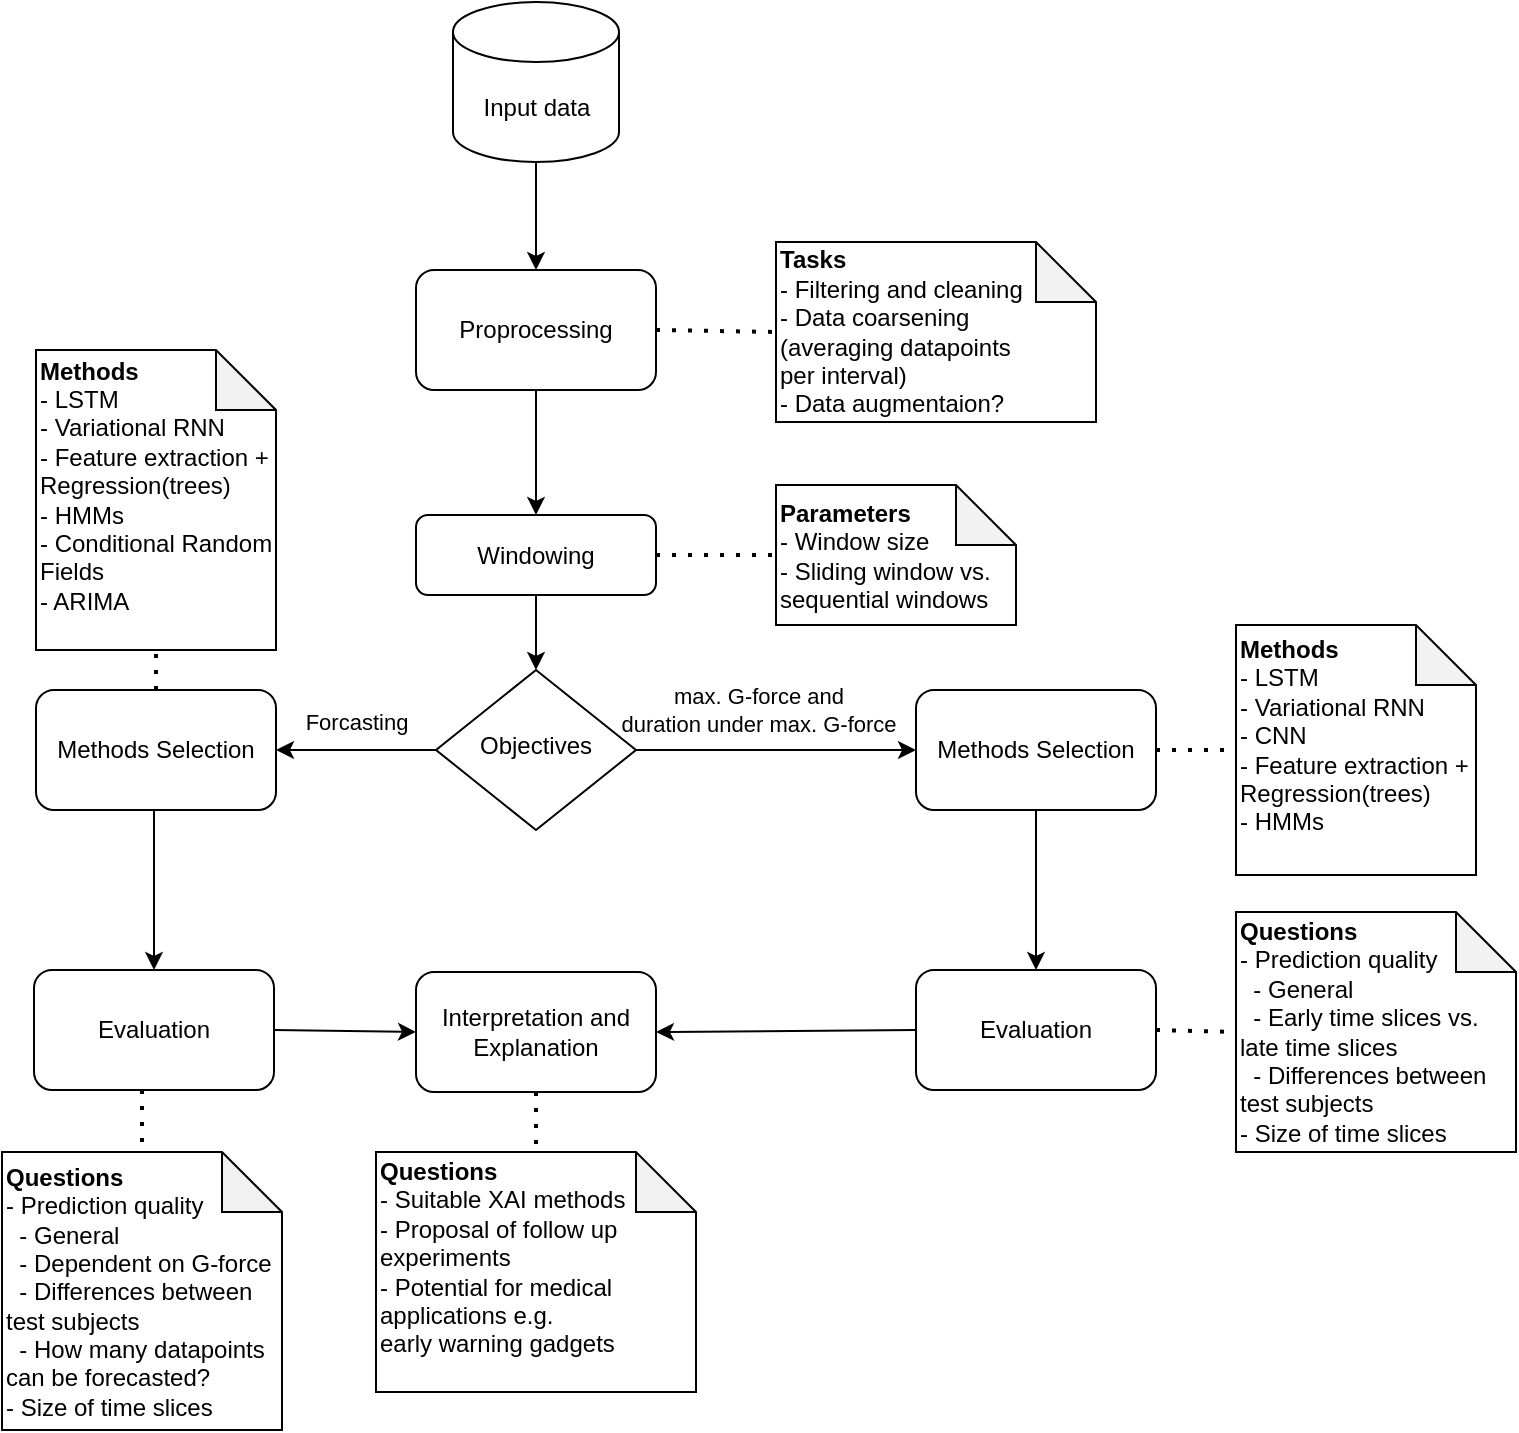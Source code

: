 <mxfile version="13.8.7" type="device"><diagram id="C5RBs43oDa-KdzZeNtuy" name="Page-1"><mxGraphModel dx="1102" dy="548" grid="1" gridSize="10" guides="1" tooltips="1" connect="1" arrows="1" fold="1" page="1" pageScale="1" pageWidth="827" pageHeight="1169" math="0" shadow="0"><root><mxCell id="WIyWlLk6GJQsqaUBKTNV-0"/><mxCell id="WIyWlLk6GJQsqaUBKTNV-1" parent="WIyWlLk6GJQsqaUBKTNV-0"/><mxCell id="WIyWlLk6GJQsqaUBKTNV-3" value="Windowing" style="rounded=1;whiteSpace=wrap;html=1;fontSize=12;glass=0;strokeWidth=1;shadow=0;" parent="WIyWlLk6GJQsqaUBKTNV-1" vertex="1"><mxGeometry x="247" y="306.5" width="120" height="40" as="geometry"/></mxCell><mxCell id="WIyWlLk6GJQsqaUBKTNV-10" value="Objectives" style="rhombus;whiteSpace=wrap;html=1;shadow=0;fontFamily=Helvetica;fontSize=12;align=center;strokeWidth=1;spacing=6;spacingTop=-4;" parent="WIyWlLk6GJQsqaUBKTNV-1" vertex="1"><mxGeometry x="257" y="384" width="100" height="80" as="geometry"/></mxCell><mxCell id="4lthHjmvju2jwomaH_x5-0" value="&lt;div align=&quot;left&quot;&gt;&lt;b&gt;Parameters&lt;/b&gt;&lt;br&gt;&lt;/div&gt;&lt;div align=&quot;left&quot;&gt;- Window size&lt;/div&gt;&lt;div align=&quot;left&quot;&gt;- Sliding window vs. sequential windows &lt;br&gt;&lt;/div&gt;" style="shape=note;whiteSpace=wrap;html=1;backgroundOutline=1;darkOpacity=0.05;align=left;" vertex="1" parent="WIyWlLk6GJQsqaUBKTNV-1"><mxGeometry x="427" y="291.5" width="120" height="70" as="geometry"/></mxCell><mxCell id="4lthHjmvju2jwomaH_x5-2" value="" style="endArrow=none;dashed=1;html=1;dashPattern=1 3;strokeWidth=2;exitX=1;exitY=0.5;exitDx=0;exitDy=0;entryX=0;entryY=0.5;entryDx=0;entryDy=0;entryPerimeter=0;" edge="1" parent="WIyWlLk6GJQsqaUBKTNV-1" source="WIyWlLk6GJQsqaUBKTNV-3" target="4lthHjmvju2jwomaH_x5-0"><mxGeometry width="50" height="50" relative="1" as="geometry"><mxPoint x="457" y="456.5" as="sourcePoint"/><mxPoint x="507" y="406.5" as="targetPoint"/></mxGeometry></mxCell><mxCell id="4lthHjmvju2jwomaH_x5-3" value="Proprocessing" style="rounded=1;whiteSpace=wrap;html=1;" vertex="1" parent="WIyWlLk6GJQsqaUBKTNV-1"><mxGeometry x="247" y="184" width="120" height="60" as="geometry"/></mxCell><mxCell id="4lthHjmvju2jwomaH_x5-4" value="&lt;div align=&quot;left&quot;&gt;&lt;b&gt;Tasks&lt;/b&gt;&lt;/div&gt;&lt;div align=&quot;left&quot;&gt;- Filtering and cleaning&lt;br&gt;&lt;/div&gt;&lt;div align=&quot;left&quot;&gt;- Data coarsening&lt;br&gt;(averaging datapoints &lt;br&gt;per interval)&lt;/div&gt;&lt;div align=&quot;left&quot;&gt;- Data augmentaion?&lt;br&gt;&lt;/div&gt;" style="shape=note;whiteSpace=wrap;html=1;backgroundOutline=1;darkOpacity=0.05;align=left;" vertex="1" parent="WIyWlLk6GJQsqaUBKTNV-1"><mxGeometry x="427" y="170" width="160" height="90" as="geometry"/></mxCell><mxCell id="4lthHjmvju2jwomaH_x5-6" value="" style="endArrow=classic;html=1;exitX=1;exitY=0.5;exitDx=0;exitDy=0;entryX=0;entryY=0.5;entryDx=0;entryDy=0;" edge="1" parent="WIyWlLk6GJQsqaUBKTNV-1" source="WIyWlLk6GJQsqaUBKTNV-10" target="4lthHjmvju2jwomaH_x5-10"><mxGeometry width="50" height="50" relative="1" as="geometry"><mxPoint x="417" y="354" as="sourcePoint"/><mxPoint x="507" y="424" as="targetPoint"/></mxGeometry></mxCell><mxCell id="4lthHjmvju2jwomaH_x5-7" value="max. G-force and &lt;br&gt;duration under max. G-force" style="edgeLabel;html=1;align=center;verticalAlign=middle;resizable=0;points=[];" vertex="1" connectable="0" parent="4lthHjmvju2jwomaH_x5-6"><mxGeometry x="-0.267" relative="1" as="geometry"><mxPoint x="9" y="-20" as="offset"/></mxGeometry></mxCell><mxCell id="4lthHjmvju2jwomaH_x5-8" value="" style="endArrow=classic;html=1;exitX=0;exitY=0.5;exitDx=0;exitDy=0;" edge="1" parent="WIyWlLk6GJQsqaUBKTNV-1" source="WIyWlLk6GJQsqaUBKTNV-10" target="4lthHjmvju2jwomaH_x5-9"><mxGeometry width="50" height="50" relative="1" as="geometry"><mxPoint x="307" y="454" as="sourcePoint"/><mxPoint x="87" y="424" as="targetPoint"/></mxGeometry></mxCell><mxCell id="4lthHjmvju2jwomaH_x5-17" value="Forcasting" style="edgeLabel;html=1;align=center;verticalAlign=middle;resizable=0;points=[];" vertex="1" connectable="0" parent="4lthHjmvju2jwomaH_x5-8"><mxGeometry x="0.4" y="-2" relative="1" as="geometry"><mxPoint x="16" y="-12" as="offset"/></mxGeometry></mxCell><mxCell id="4lthHjmvju2jwomaH_x5-9" value="Methods Selection" style="rounded=1;whiteSpace=wrap;html=1;" vertex="1" parent="WIyWlLk6GJQsqaUBKTNV-1"><mxGeometry x="57" y="394" width="120" height="60" as="geometry"/></mxCell><mxCell id="4lthHjmvju2jwomaH_x5-10" value="Methods Selection" style="rounded=1;whiteSpace=wrap;html=1;" vertex="1" parent="WIyWlLk6GJQsqaUBKTNV-1"><mxGeometry x="497" y="394" width="120" height="60" as="geometry"/></mxCell><mxCell id="4lthHjmvju2jwomaH_x5-11" value="&lt;div align=&quot;left&quot;&gt;&lt;b&gt;Methods&lt;/b&gt;&lt;br&gt;&lt;/div&gt;&lt;div align=&quot;left&quot;&gt;- LSTM&lt;br&gt;&lt;/div&gt;&lt;div align=&quot;left&quot;&gt;- Variational RNN&lt;/div&gt;&lt;div align=&quot;left&quot;&gt;- CNN&lt;br&gt;&lt;/div&gt;&lt;div align=&quot;left&quot;&gt;- Feature extraction + Regression(trees)&lt;/div&gt;&lt;div align=&quot;left&quot;&gt;- HMMs&lt;br&gt;&lt;/div&gt;&lt;div align=&quot;left&quot;&gt; &lt;br&gt;&lt;/div&gt;" style="shape=note;whiteSpace=wrap;html=1;backgroundOutline=1;darkOpacity=0.05;align=left;" vertex="1" parent="WIyWlLk6GJQsqaUBKTNV-1"><mxGeometry x="657" y="361.5" width="120" height="125" as="geometry"/></mxCell><mxCell id="4lthHjmvju2jwomaH_x5-12" value="" style="endArrow=none;dashed=1;html=1;dashPattern=1 3;strokeWidth=2;exitX=1;exitY=0.5;exitDx=0;exitDy=0;entryX=0;entryY=0.5;entryDx=0;entryDy=0;entryPerimeter=0;" edge="1" parent="WIyWlLk6GJQsqaUBKTNV-1" source="4lthHjmvju2jwomaH_x5-10" target="4lthHjmvju2jwomaH_x5-11"><mxGeometry width="50" height="50" relative="1" as="geometry"><mxPoint x="517" y="454" as="sourcePoint"/><mxPoint x="567" y="404" as="targetPoint"/></mxGeometry></mxCell><mxCell id="4lthHjmvju2jwomaH_x5-13" value="Evaluation" style="rounded=1;whiteSpace=wrap;html=1;" vertex="1" parent="WIyWlLk6GJQsqaUBKTNV-1"><mxGeometry x="497" y="534" width="120" height="60" as="geometry"/></mxCell><mxCell id="4lthHjmvju2jwomaH_x5-14" value="" style="endArrow=classic;html=1;exitX=0.5;exitY=1;exitDx=0;exitDy=0;entryX=0.5;entryY=0;entryDx=0;entryDy=0;" edge="1" parent="WIyWlLk6GJQsqaUBKTNV-1" source="4lthHjmvju2jwomaH_x5-10" target="4lthHjmvju2jwomaH_x5-13"><mxGeometry width="50" height="50" relative="1" as="geometry"><mxPoint x="377" y="454" as="sourcePoint"/><mxPoint x="427" y="404" as="targetPoint"/></mxGeometry></mxCell><mxCell id="4lthHjmvju2jwomaH_x5-15" value="&lt;div align=&quot;left&quot;&gt;&lt;b&gt;Questions&lt;/b&gt;&lt;br&gt;&lt;/div&gt;&lt;div align=&quot;left&quot;&gt;- Prediction quality&lt;/div&gt;&lt;div align=&quot;left&quot;&gt;&amp;nbsp; - General&lt;/div&gt;&lt;div align=&quot;left&quot;&gt;&amp;nbsp; - Early time slices vs.&amp;nbsp;&amp;nbsp; late time slices&lt;/div&gt;&lt;div align=&quot;left&quot;&gt;&amp;nbsp; - Differences between test subjects&lt;br&gt;&lt;/div&gt;&lt;div align=&quot;left&quot;&gt;- Size of time slices&lt;br&gt;&lt;/div&gt;" style="shape=note;whiteSpace=wrap;html=1;backgroundOutline=1;darkOpacity=0.05;align=left;" vertex="1" parent="WIyWlLk6GJQsqaUBKTNV-1"><mxGeometry x="657" y="505" width="140" height="120" as="geometry"/></mxCell><mxCell id="4lthHjmvju2jwomaH_x5-16" value="" style="endArrow=none;dashed=1;html=1;dashPattern=1 3;strokeWidth=2;exitX=1;exitY=0.5;exitDx=0;exitDy=0;entryX=0;entryY=0.5;entryDx=0;entryDy=0;entryPerimeter=0;" edge="1" parent="WIyWlLk6GJQsqaUBKTNV-1" source="4lthHjmvju2jwomaH_x5-13" target="4lthHjmvju2jwomaH_x5-15"><mxGeometry width="50" height="50" relative="1" as="geometry"><mxPoint x="377" y="454" as="sourcePoint"/><mxPoint x="427" y="404" as="targetPoint"/></mxGeometry></mxCell><mxCell id="4lthHjmvju2jwomaH_x5-18" value="&lt;div align=&quot;left&quot;&gt;&lt;b&gt;Methods&lt;/b&gt;&lt;br&gt;&lt;/div&gt;&lt;div align=&quot;left&quot;&gt;- LSTM&lt;br&gt;&lt;/div&gt;&lt;div align=&quot;left&quot;&gt;- Variational RNN&lt;/div&gt;&lt;div align=&quot;left&quot;&gt;- Feature extraction + Regression(trees)&lt;/div&gt;&lt;div align=&quot;left&quot;&gt;- HMMs&lt;/div&gt;&lt;div align=&quot;left&quot;&gt;- Conditional Random Fields&lt;br&gt;&lt;/div&gt;&lt;div align=&quot;left&quot;&gt;- ARIMA&lt;br&gt;&lt;/div&gt;&lt;div align=&quot;left&quot;&gt; &lt;br&gt;&lt;/div&gt;" style="shape=note;whiteSpace=wrap;html=1;backgroundOutline=1;darkOpacity=0.05;align=left;" vertex="1" parent="WIyWlLk6GJQsqaUBKTNV-1"><mxGeometry x="57" y="224" width="120" height="150" as="geometry"/></mxCell><mxCell id="4lthHjmvju2jwomaH_x5-19" value="" style="endArrow=none;dashed=1;html=1;dashPattern=1 3;strokeWidth=2;exitX=0.5;exitY=0;exitDx=0;exitDy=0;entryX=0.5;entryY=1;entryDx=0;entryDy=0;entryPerimeter=0;" edge="1" parent="WIyWlLk6GJQsqaUBKTNV-1" source="4lthHjmvju2jwomaH_x5-9" target="4lthHjmvju2jwomaH_x5-18"><mxGeometry width="50" height="50" relative="1" as="geometry"><mxPoint x="447" y="484" as="sourcePoint"/><mxPoint x="497" y="434" as="targetPoint"/></mxGeometry></mxCell><mxCell id="4lthHjmvju2jwomaH_x5-20" value="Evaluation" style="rounded=1;whiteSpace=wrap;html=1;" vertex="1" parent="WIyWlLk6GJQsqaUBKTNV-1"><mxGeometry x="56" y="534" width="120" height="60" as="geometry"/></mxCell><mxCell id="4lthHjmvju2jwomaH_x5-21" value="" style="endArrow=classic;html=1;entryX=0.5;entryY=0;entryDx=0;entryDy=0;" edge="1" parent="WIyWlLk6GJQsqaUBKTNV-1" target="4lthHjmvju2jwomaH_x5-20"><mxGeometry width="50" height="50" relative="1" as="geometry"><mxPoint x="116" y="454" as="sourcePoint"/><mxPoint x="497" y="434" as="targetPoint"/></mxGeometry></mxCell><mxCell id="4lthHjmvju2jwomaH_x5-22" value="&lt;div align=&quot;left&quot;&gt;&lt;b&gt;Questions&lt;/b&gt;&lt;br&gt;&lt;/div&gt;&lt;div align=&quot;left&quot;&gt;- Prediction quality&lt;/div&gt;&lt;div align=&quot;left&quot;&gt;&amp;nbsp; - General&lt;/div&gt;&lt;div align=&quot;left&quot;&gt;&amp;nbsp; - Dependent on G-force&lt;br&gt;&lt;/div&gt;&lt;div align=&quot;left&quot;&gt;&amp;nbsp; - Differences between test subjects&lt;/div&gt;&lt;div align=&quot;left&quot;&gt;&amp;nbsp; - How many datapoints&lt;br&gt;can be forecasted?&lt;br&gt;&lt;/div&gt;&lt;div align=&quot;left&quot;&gt;- Size of time slices&lt;br&gt;&lt;/div&gt;" style="shape=note;whiteSpace=wrap;html=1;backgroundOutline=1;darkOpacity=0.05;align=left;" vertex="1" parent="WIyWlLk6GJQsqaUBKTNV-1"><mxGeometry x="40" y="625" width="140" height="139" as="geometry"/></mxCell><mxCell id="4lthHjmvju2jwomaH_x5-23" value="" style="endArrow=none;dashed=1;html=1;dashPattern=1 3;strokeWidth=2;exitX=0.45;exitY=1;exitDx=0;exitDy=0;exitPerimeter=0;entryX=0.5;entryY=0;entryDx=0;entryDy=0;entryPerimeter=0;" edge="1" parent="WIyWlLk6GJQsqaUBKTNV-1" source="4lthHjmvju2jwomaH_x5-20" target="4lthHjmvju2jwomaH_x5-22"><mxGeometry width="50" height="50" relative="1" as="geometry"><mxPoint x="447" y="634" as="sourcePoint"/><mxPoint x="257" y="674" as="targetPoint"/></mxGeometry></mxCell><mxCell id="4lthHjmvju2jwomaH_x5-32" value="Interpretation and Explanation" style="rounded=1;whiteSpace=wrap;html=1;" vertex="1" parent="WIyWlLk6GJQsqaUBKTNV-1"><mxGeometry x="247" y="535" width="120" height="60" as="geometry"/></mxCell><mxCell id="4lthHjmvju2jwomaH_x5-33" value="&lt;div align=&quot;left&quot;&gt;&lt;b&gt;Questions&lt;/b&gt;&lt;br&gt;&lt;/div&gt;&lt;div align=&quot;left&quot;&gt;- Suitable XAI methods&lt;/div&gt;&lt;div align=&quot;left&quot;&gt;- Proposal of follow up experiments&lt;/div&gt;&lt;div align=&quot;left&quot;&gt;- Potential for medical &lt;br&gt;applications e.g. &lt;br&gt;early warning gadgets&lt;br&gt;&lt;/div&gt;&lt;div align=&quot;left&quot;&gt;&lt;br&gt;&lt;/div&gt;" style="shape=note;whiteSpace=wrap;html=1;backgroundOutline=1;darkOpacity=0.05;align=left;" vertex="1" parent="WIyWlLk6GJQsqaUBKTNV-1"><mxGeometry x="227" y="625" width="160" height="120" as="geometry"/></mxCell><mxCell id="4lthHjmvju2jwomaH_x5-34" value="" style="endArrow=none;dashed=1;html=1;dashPattern=1 3;strokeWidth=2;exitX=0.5;exitY=1;exitDx=0;exitDy=0;entryX=0.5;entryY=0;entryDx=0;entryDy=0;entryPerimeter=0;" edge="1" parent="WIyWlLk6GJQsqaUBKTNV-1" source="4lthHjmvju2jwomaH_x5-32" target="4lthHjmvju2jwomaH_x5-33"><mxGeometry width="50" height="50" relative="1" as="geometry"><mxPoint x="447" y="634" as="sourcePoint"/><mxPoint x="497" y="584" as="targetPoint"/></mxGeometry></mxCell><mxCell id="4lthHjmvju2jwomaH_x5-35" value="" style="endArrow=classic;html=1;entryX=1;entryY=0.5;entryDx=0;entryDy=0;exitX=0;exitY=0.5;exitDx=0;exitDy=0;" edge="1" parent="WIyWlLk6GJQsqaUBKTNV-1" source="4lthHjmvju2jwomaH_x5-13" target="4lthHjmvju2jwomaH_x5-32"><mxGeometry width="50" height="50" relative="1" as="geometry"><mxPoint x="487" y="565" as="sourcePoint"/><mxPoint x="497" y="584" as="targetPoint"/></mxGeometry></mxCell><mxCell id="4lthHjmvju2jwomaH_x5-36" value="" style="endArrow=classic;html=1;exitX=1;exitY=0.5;exitDx=0;exitDy=0;entryX=0;entryY=0.5;entryDx=0;entryDy=0;" edge="1" parent="WIyWlLk6GJQsqaUBKTNV-1" source="4lthHjmvju2jwomaH_x5-20" target="4lthHjmvju2jwomaH_x5-32"><mxGeometry width="50" height="50" relative="1" as="geometry"><mxPoint x="447" y="634" as="sourcePoint"/><mxPoint x="497" y="584" as="targetPoint"/></mxGeometry></mxCell><mxCell id="4lthHjmvju2jwomaH_x5-37" value="" style="endArrow=classic;html=1;exitX=0.5;exitY=1;exitDx=0;exitDy=0;entryX=0.5;entryY=0;entryDx=0;entryDy=0;" edge="1" parent="WIyWlLk6GJQsqaUBKTNV-1" source="4lthHjmvju2jwomaH_x5-3" target="WIyWlLk6GJQsqaUBKTNV-3"><mxGeometry width="50" height="50" relative="1" as="geometry"><mxPoint x="447" y="364" as="sourcePoint"/><mxPoint x="497" y="314" as="targetPoint"/></mxGeometry></mxCell><mxCell id="4lthHjmvju2jwomaH_x5-38" value="" style="endArrow=classic;html=1;exitX=0.5;exitY=1;exitDx=0;exitDy=0;" edge="1" parent="WIyWlLk6GJQsqaUBKTNV-1" source="WIyWlLk6GJQsqaUBKTNV-3" target="WIyWlLk6GJQsqaUBKTNV-10"><mxGeometry width="50" height="50" relative="1" as="geometry"><mxPoint x="447" y="364" as="sourcePoint"/><mxPoint x="497" y="314" as="targetPoint"/></mxGeometry></mxCell><mxCell id="4lthHjmvju2jwomaH_x5-39" value="" style="endArrow=none;dashed=1;html=1;dashPattern=1 3;strokeWidth=2;exitX=1;exitY=0.5;exitDx=0;exitDy=0;entryX=0;entryY=0.5;entryDx=0;entryDy=0;entryPerimeter=0;" edge="1" parent="WIyWlLk6GJQsqaUBKTNV-1" source="4lthHjmvju2jwomaH_x5-3" target="4lthHjmvju2jwomaH_x5-4"><mxGeometry width="50" height="50" relative="1" as="geometry"><mxPoint x="447" y="374" as="sourcePoint"/><mxPoint x="497" y="324" as="targetPoint"/></mxGeometry></mxCell><mxCell id="4lthHjmvju2jwomaH_x5-40" value="Input data" style="shape=cylinder3;whiteSpace=wrap;html=1;boundedLbl=1;backgroundOutline=1;size=15;" vertex="1" parent="WIyWlLk6GJQsqaUBKTNV-1"><mxGeometry x="265.5" y="50" width="83" height="80" as="geometry"/></mxCell><mxCell id="4lthHjmvju2jwomaH_x5-41" value="" style="endArrow=classic;html=1;exitX=0.5;exitY=1;exitDx=0;exitDy=0;exitPerimeter=0;entryX=0.5;entryY=0;entryDx=0;entryDy=0;" edge="1" parent="WIyWlLk6GJQsqaUBKTNV-1" source="4lthHjmvju2jwomaH_x5-40" target="4lthHjmvju2jwomaH_x5-3"><mxGeometry width="50" height="50" relative="1" as="geometry"><mxPoint x="460" y="260" as="sourcePoint"/><mxPoint x="510" y="210" as="targetPoint"/></mxGeometry></mxCell></root></mxGraphModel></diagram></mxfile>